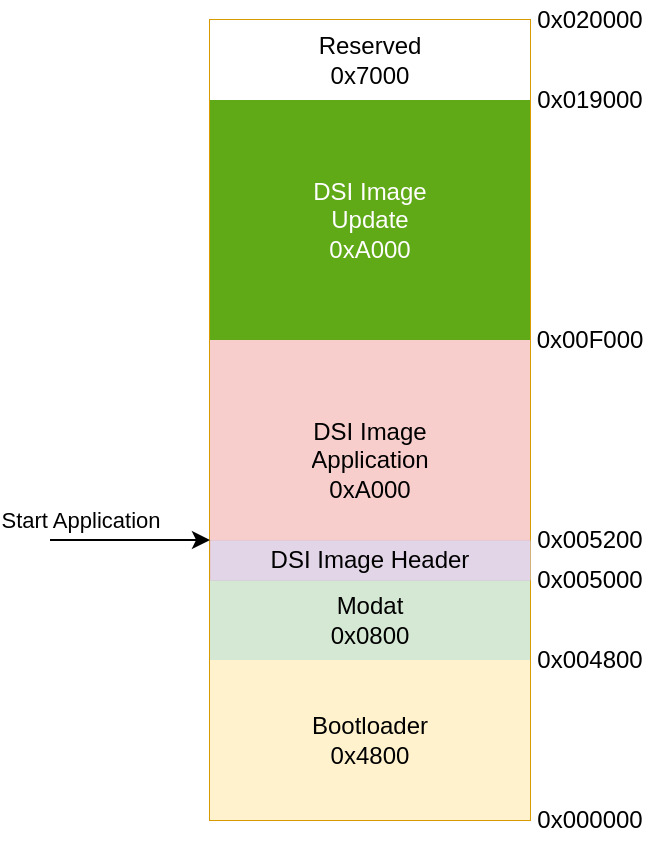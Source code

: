 <mxfile version="16.5.4" type="github"><diagram name="Page-1" id="bd83a815-5ea8-2e97-e5ec-87c9f400f2fa"><mxGraphModel dx="882" dy="576" grid="1" gridSize="10" guides="1" tooltips="1" connect="1" arrows="1" fold="1" page="1" pageScale="1.5" pageWidth="1169" pageHeight="826" background="none" math="0" shadow="0"><root><mxCell id="0" style=";html=1;"/><mxCell id="1" style=";html=1;" parent="0"/><mxCell id="_ZOVrZ884WLgsndBqnEA-1" value="" style="shape=table;html=1;whiteSpace=wrap;startSize=0;container=1;collapsible=0;childLayout=tableLayout;fillColor=#ffe6cc;strokeColor=#d79b00;" vertex="1" parent="1"><mxGeometry x="600" y="600" width="160" height="400" as="geometry"/></mxCell><mxCell id="_ZOVrZ884WLgsndBqnEA-24" style="shape=tableRow;horizontal=0;startSize=0;swimlaneHead=0;swimlaneBody=0;top=0;left=0;bottom=0;right=0;collapsible=0;dropTarget=0;fillColor=none;points=[[0,0.5],[1,0.5]];portConstraint=eastwest;" vertex="1" parent="_ZOVrZ884WLgsndBqnEA-1"><mxGeometry width="160" height="40" as="geometry"/></mxCell><mxCell id="_ZOVrZ884WLgsndBqnEA-25" value="&lt;div&gt;Reserved&lt;br&gt;&lt;/div&gt;0x7000" style="shape=partialRectangle;html=1;whiteSpace=wrap;connectable=0;top=0;left=0;bottom=0;right=0;overflow=hidden;" vertex="1" parent="_ZOVrZ884WLgsndBqnEA-24"><mxGeometry width="160" height="40" as="geometry"><mxRectangle width="160" height="40" as="alternateBounds"/></mxGeometry></mxCell><mxCell id="_ZOVrZ884WLgsndBqnEA-2" value="" style="shape=tableRow;horizontal=0;startSize=0;swimlaneHead=0;swimlaneBody=0;top=0;left=0;bottom=0;right=0;collapsible=0;dropTarget=0;fillColor=none;points=[[0,0.5],[1,0.5]];portConstraint=eastwest;" vertex="1" parent="_ZOVrZ884WLgsndBqnEA-1"><mxGeometry y="40" width="160" height="120" as="geometry"/></mxCell><mxCell id="_ZOVrZ884WLgsndBqnEA-3" value="DSI Image&lt;br&gt;&lt;div&gt;Update&lt;/div&gt;&lt;div&gt;0xA000&lt;br&gt;&lt;/div&gt;" style="shape=partialRectangle;html=1;whiteSpace=wrap;connectable=0;fillColor=#60a917;top=0;left=0;bottom=0;right=0;overflow=hidden;fontColor=#ffffff;strokeColor=#2D7600;" vertex="1" parent="_ZOVrZ884WLgsndBqnEA-2"><mxGeometry width="160" height="120" as="geometry"><mxRectangle width="160" height="120" as="alternateBounds"/></mxGeometry></mxCell><mxCell id="_ZOVrZ884WLgsndBqnEA-6" value="" style="shape=tableRow;horizontal=0;startSize=0;swimlaneHead=0;swimlaneBody=0;top=0;left=0;bottom=0;right=0;collapsible=0;dropTarget=0;fillColor=#f8cecc;points=[[0,0.5],[1,0.5]];portConstraint=eastwest;strokeColor=#b85450;" vertex="1" parent="_ZOVrZ884WLgsndBqnEA-1"><mxGeometry y="160" width="160" height="120" as="geometry"/></mxCell><mxCell id="_ZOVrZ884WLgsndBqnEA-7" value="DSI Image&lt;br&gt;&lt;div&gt;Application&lt;/div&gt;&lt;div&gt;0xA000&lt;br&gt;&lt;/div&gt;" style="shape=partialRectangle;html=1;whiteSpace=wrap;connectable=0;fillColor=none;top=0;left=0;bottom=0;right=0;overflow=hidden;" vertex="1" parent="_ZOVrZ884WLgsndBqnEA-6"><mxGeometry width="160" height="120" as="geometry"><mxRectangle width="160" height="120" as="alternateBounds"/></mxGeometry></mxCell><mxCell id="_ZOVrZ884WLgsndBqnEA-10" value="" style="shape=tableRow;horizontal=0;startSize=0;swimlaneHead=0;swimlaneBody=0;top=0;left=0;bottom=0;right=0;collapsible=0;dropTarget=0;fillColor=none;points=[[0,0.5],[1,0.5]];portConstraint=eastwest;" vertex="1" parent="_ZOVrZ884WLgsndBqnEA-1"><mxGeometry y="280" width="160" height="40" as="geometry"/></mxCell><mxCell id="_ZOVrZ884WLgsndBqnEA-11" value="&lt;div&gt;Modat&lt;/div&gt;&lt;div&gt;0x0800&lt;/div&gt;" style="shape=partialRectangle;html=1;whiteSpace=wrap;connectable=0;fillColor=#d5e8d4;top=0;left=0;bottom=0;right=0;overflow=hidden;strokeColor=#82b366;" vertex="1" parent="_ZOVrZ884WLgsndBqnEA-10"><mxGeometry width="160" height="40" as="geometry"><mxRectangle width="160" height="40" as="alternateBounds"/></mxGeometry></mxCell><mxCell id="_ZOVrZ884WLgsndBqnEA-20" style="shape=tableRow;horizontal=0;startSize=0;swimlaneHead=0;swimlaneBody=0;top=0;left=0;bottom=0;right=0;collapsible=0;dropTarget=0;fillColor=none;points=[[0,0.5],[1,0.5]];portConstraint=eastwest;" vertex="1" parent="_ZOVrZ884WLgsndBqnEA-1"><mxGeometry y="320" width="160" height="80" as="geometry"/></mxCell><mxCell id="_ZOVrZ884WLgsndBqnEA-21" value="&lt;div&gt;Bootloader&lt;/div&gt;&lt;div&gt;0x4800&lt;br&gt;&lt;/div&gt;" style="shape=partialRectangle;html=1;whiteSpace=wrap;connectable=0;fillColor=#fff2cc;top=0;left=0;bottom=0;right=0;overflow=hidden;strokeColor=#d6b656;" vertex="1" parent="_ZOVrZ884WLgsndBqnEA-20"><mxGeometry width="160" height="80" as="geometry"><mxRectangle width="160" height="80" as="alternateBounds"/></mxGeometry></mxCell><mxCell id="_ZOVrZ884WLgsndBqnEA-14" value="0x000000" style="text;html=1;strokeColor=none;fillColor=none;align=center;verticalAlign=middle;whiteSpace=wrap;rounded=0;" vertex="1" parent="1"><mxGeometry x="760" y="990" width="60" height="20" as="geometry"/></mxCell><mxCell id="_ZOVrZ884WLgsndBqnEA-15" value="0x004800" style="text;html=1;strokeColor=none;fillColor=none;align=center;verticalAlign=middle;whiteSpace=wrap;rounded=0;" vertex="1" parent="1"><mxGeometry x="760" y="910" width="60" height="20" as="geometry"/></mxCell><mxCell id="_ZOVrZ884WLgsndBqnEA-16" value="0x005200" style="text;html=1;strokeColor=none;fillColor=none;align=center;verticalAlign=middle;whiteSpace=wrap;rounded=0;" vertex="1" parent="1"><mxGeometry x="760" y="850" width="60" height="20" as="geometry"/></mxCell><mxCell id="_ZOVrZ884WLgsndBqnEA-22" value="0x00F000" style="text;html=1;strokeColor=none;fillColor=none;align=center;verticalAlign=middle;whiteSpace=wrap;rounded=0;" vertex="1" parent="1"><mxGeometry x="760" y="750" width="60" height="20" as="geometry"/></mxCell><mxCell id="_ZOVrZ884WLgsndBqnEA-26" value="0x019000" style="text;html=1;strokeColor=none;fillColor=none;align=center;verticalAlign=middle;whiteSpace=wrap;rounded=0;" vertex="1" parent="1"><mxGeometry x="760" y="630" width="60" height="20" as="geometry"/></mxCell><mxCell id="_ZOVrZ884WLgsndBqnEA-29" value="0x020000" style="text;html=1;strokeColor=none;fillColor=none;align=center;verticalAlign=middle;whiteSpace=wrap;rounded=0;" vertex="1" parent="1"><mxGeometry x="760" y="590" width="60" height="20" as="geometry"/></mxCell><mxCell id="_ZOVrZ884WLgsndBqnEA-30" value="DSI Image Header" style="rounded=0;whiteSpace=wrap;html=1;strokeWidth=0;fillColor=#e1d5e7;strokeColor=#9673a6;" vertex="1" parent="1"><mxGeometry x="600" y="860" width="160" height="20" as="geometry"/></mxCell><mxCell id="_ZOVrZ884WLgsndBqnEA-31" value="0x005000" style="text;html=1;strokeColor=none;fillColor=none;align=center;verticalAlign=middle;whiteSpace=wrap;rounded=0;" vertex="1" parent="1"><mxGeometry x="760" y="870" width="60" height="20" as="geometry"/></mxCell><mxCell id="_ZOVrZ884WLgsndBqnEA-32" value="" style="endArrow=classic;html=1;rounded=0;entryX=0;entryY=0;entryDx=0;entryDy=0;" edge="1" parent="1" target="_ZOVrZ884WLgsndBqnEA-30"><mxGeometry width="50" height="50" relative="1" as="geometry"><mxPoint x="520" y="860" as="sourcePoint"/><mxPoint x="650" y="840" as="targetPoint"/></mxGeometry></mxCell><mxCell id="_ZOVrZ884WLgsndBqnEA-33" value="Start Application " style="edgeLabel;html=1;align=center;verticalAlign=middle;resizable=0;points=[];" vertex="1" connectable="0" parent="_ZOVrZ884WLgsndBqnEA-32"><mxGeometry x="-0.619" relative="1" as="geometry"><mxPoint y="-10" as="offset"/></mxGeometry></mxCell></root></mxGraphModel></diagram></mxfile>